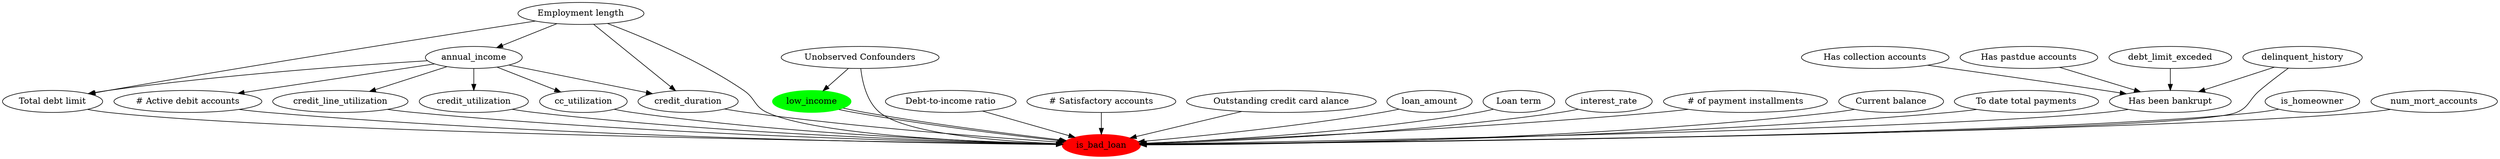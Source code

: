 digraph {
emp_length[label="Employment length"];
low_income[color=green, style=filled];
annual_income;
debt_to_income[label="Debt-to-income ratio"];
num_satisfactory_accounts[label="# Satisfactory accounts"];
num_active_debit_accounts[label="# Active debit accounts"];
total_debit_limit[label="Total debt limit"];
num_cc_carrying_balance[label="Outstanding credit card alance"];
loan_amount;
term[label="Loan term"];
interest_rate;
installment[label="# of payment installments"];
balance[label="Current balance"];
paid_total[label="To date total payments"];
credit_line_utilization;
credit_utilization;
cc_utilization;
delinquent_history;
credit_duration;
has_collection_accounts[label="Has collection accounts"];
has_bankrupt_history[label="Has been bankrupt"];
has_past_due_accounts[label="Has pastdue accounts"];
debt_limit_exceded;
is_bad_loan[color=red,style=filled];
U[label="Unobserved Confounders"];
U -> {is_bad_loan, low_income};
{emp_length, is_homeowner, low_income} -> is_bad_loan;
{emp_length} -> annual_income;
emp_length -> credit_duration;
debt_limit_exceded -> has_bankrupt_history; has_past_due_accounts -> has_bankrupt_history;
has_collection_accounts -> has_bankrupt_history; delinquent_history -> has_bankrupt_history;
has_bankrupt_history -> is_bad_loan; delinquent_history -> is_bad_loan;
credit_line_utilization -> is_bad_loan; credit_utilization -> is_bad_loan; cc_utilization -> is_bad_loan;
emp_length -> total_debit_limit;
annual_income -> {credit_line_utilization,credit_utilization, cc_utilization,credit_duration };
annual_income -> {num_active_debit_accounts,total_debit_limit };
low_income -> is_bad_loan;
{loan_amount, term, interest_rate, installment, balance, paid_total} -> is_bad_loan;
{num_cc_carrying_balance,debt_to_income, num_satisfactory_accounts, num_cc_carrying_balance} -> is_bad_loan;
{credit_duration,total_debit_limit, num_active_debit_accounts } -> is_bad_loan;
{num_mort_accounts} -> is_bad_loan;
}